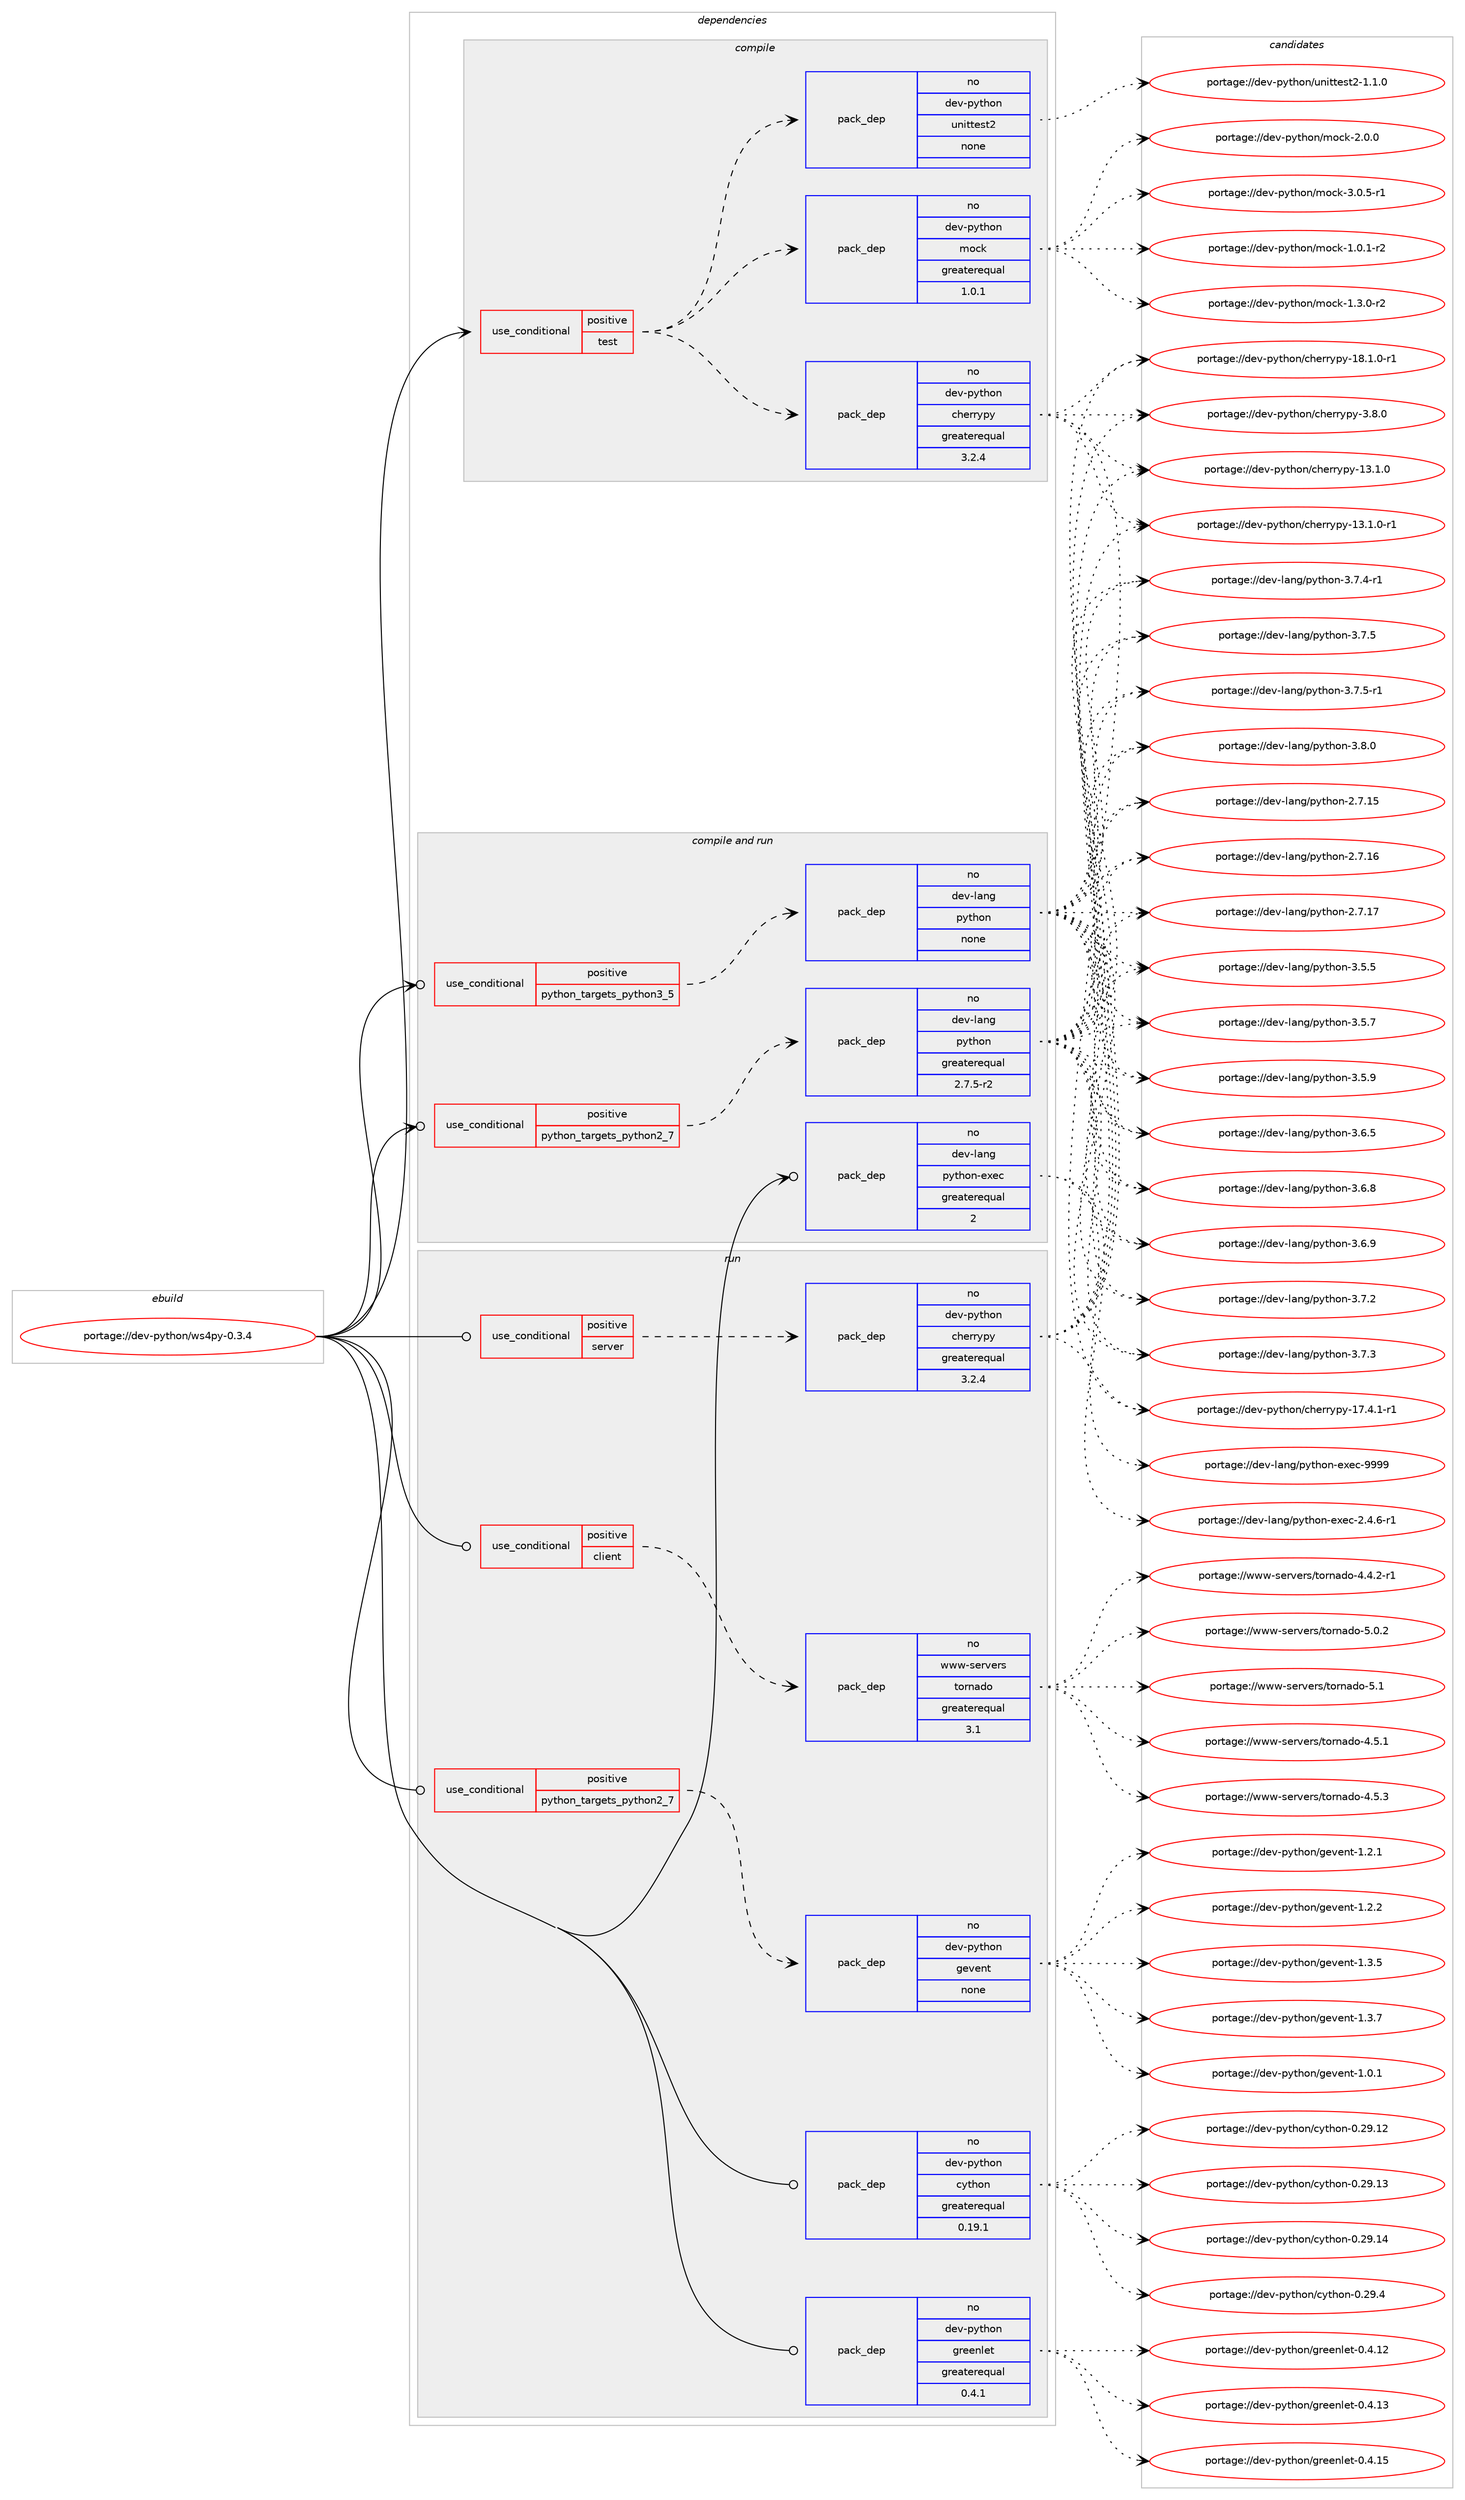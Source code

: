 digraph prolog {

# *************
# Graph options
# *************

newrank=true;
concentrate=true;
compound=true;
graph [rankdir=LR,fontname=Helvetica,fontsize=10,ranksep=1.5];#, ranksep=2.5, nodesep=0.2];
edge  [arrowhead=vee];
node  [fontname=Helvetica,fontsize=10];

# **********
# The ebuild
# **********

subgraph cluster_leftcol {
color=gray;
rank=same;
label=<<i>ebuild</i>>;
id [label="portage://dev-python/ws4py-0.3.4", color=red, width=4, href="../dev-python/ws4py-0.3.4.svg"];
}

# ****************
# The dependencies
# ****************

subgraph cluster_midcol {
color=gray;
label=<<i>dependencies</i>>;
subgraph cluster_compile {
fillcolor="#eeeeee";
style=filled;
label=<<i>compile</i>>;
subgraph cond40837 {
dependency179152 [label=<<TABLE BORDER="0" CELLBORDER="1" CELLSPACING="0" CELLPADDING="4"><TR><TD ROWSPAN="3" CELLPADDING="10">use_conditional</TD></TR><TR><TD>positive</TD></TR><TR><TD>test</TD></TR></TABLE>>, shape=none, color=red];
subgraph pack134904 {
dependency179153 [label=<<TABLE BORDER="0" CELLBORDER="1" CELLSPACING="0" CELLPADDING="4" WIDTH="220"><TR><TD ROWSPAN="6" CELLPADDING="30">pack_dep</TD></TR><TR><TD WIDTH="110">no</TD></TR><TR><TD>dev-python</TD></TR><TR><TD>cherrypy</TD></TR><TR><TD>greaterequal</TD></TR><TR><TD>3.2.4</TD></TR></TABLE>>, shape=none, color=blue];
}
dependency179152:e -> dependency179153:w [weight=20,style="dashed",arrowhead="vee"];
subgraph pack134905 {
dependency179154 [label=<<TABLE BORDER="0" CELLBORDER="1" CELLSPACING="0" CELLPADDING="4" WIDTH="220"><TR><TD ROWSPAN="6" CELLPADDING="30">pack_dep</TD></TR><TR><TD WIDTH="110">no</TD></TR><TR><TD>dev-python</TD></TR><TR><TD>unittest2</TD></TR><TR><TD>none</TD></TR><TR><TD></TD></TR></TABLE>>, shape=none, color=blue];
}
dependency179152:e -> dependency179154:w [weight=20,style="dashed",arrowhead="vee"];
subgraph pack134906 {
dependency179155 [label=<<TABLE BORDER="0" CELLBORDER="1" CELLSPACING="0" CELLPADDING="4" WIDTH="220"><TR><TD ROWSPAN="6" CELLPADDING="30">pack_dep</TD></TR><TR><TD WIDTH="110">no</TD></TR><TR><TD>dev-python</TD></TR><TR><TD>mock</TD></TR><TR><TD>greaterequal</TD></TR><TR><TD>1.0.1</TD></TR></TABLE>>, shape=none, color=blue];
}
dependency179152:e -> dependency179155:w [weight=20,style="dashed",arrowhead="vee"];
}
id:e -> dependency179152:w [weight=20,style="solid",arrowhead="vee"];
}
subgraph cluster_compileandrun {
fillcolor="#eeeeee";
style=filled;
label=<<i>compile and run</i>>;
subgraph cond40838 {
dependency179156 [label=<<TABLE BORDER="0" CELLBORDER="1" CELLSPACING="0" CELLPADDING="4"><TR><TD ROWSPAN="3" CELLPADDING="10">use_conditional</TD></TR><TR><TD>positive</TD></TR><TR><TD>python_targets_python2_7</TD></TR></TABLE>>, shape=none, color=red];
subgraph pack134907 {
dependency179157 [label=<<TABLE BORDER="0" CELLBORDER="1" CELLSPACING="0" CELLPADDING="4" WIDTH="220"><TR><TD ROWSPAN="6" CELLPADDING="30">pack_dep</TD></TR><TR><TD WIDTH="110">no</TD></TR><TR><TD>dev-lang</TD></TR><TR><TD>python</TD></TR><TR><TD>greaterequal</TD></TR><TR><TD>2.7.5-r2</TD></TR></TABLE>>, shape=none, color=blue];
}
dependency179156:e -> dependency179157:w [weight=20,style="dashed",arrowhead="vee"];
}
id:e -> dependency179156:w [weight=20,style="solid",arrowhead="odotvee"];
subgraph cond40839 {
dependency179158 [label=<<TABLE BORDER="0" CELLBORDER="1" CELLSPACING="0" CELLPADDING="4"><TR><TD ROWSPAN="3" CELLPADDING="10">use_conditional</TD></TR><TR><TD>positive</TD></TR><TR><TD>python_targets_python3_5</TD></TR></TABLE>>, shape=none, color=red];
subgraph pack134908 {
dependency179159 [label=<<TABLE BORDER="0" CELLBORDER="1" CELLSPACING="0" CELLPADDING="4" WIDTH="220"><TR><TD ROWSPAN="6" CELLPADDING="30">pack_dep</TD></TR><TR><TD WIDTH="110">no</TD></TR><TR><TD>dev-lang</TD></TR><TR><TD>python</TD></TR><TR><TD>none</TD></TR><TR><TD></TD></TR></TABLE>>, shape=none, color=blue];
}
dependency179158:e -> dependency179159:w [weight=20,style="dashed",arrowhead="vee"];
}
id:e -> dependency179158:w [weight=20,style="solid",arrowhead="odotvee"];
subgraph pack134909 {
dependency179160 [label=<<TABLE BORDER="0" CELLBORDER="1" CELLSPACING="0" CELLPADDING="4" WIDTH="220"><TR><TD ROWSPAN="6" CELLPADDING="30">pack_dep</TD></TR><TR><TD WIDTH="110">no</TD></TR><TR><TD>dev-lang</TD></TR><TR><TD>python-exec</TD></TR><TR><TD>greaterequal</TD></TR><TR><TD>2</TD></TR></TABLE>>, shape=none, color=blue];
}
id:e -> dependency179160:w [weight=20,style="solid",arrowhead="odotvee"];
}
subgraph cluster_run {
fillcolor="#eeeeee";
style=filled;
label=<<i>run</i>>;
subgraph cond40840 {
dependency179161 [label=<<TABLE BORDER="0" CELLBORDER="1" CELLSPACING="0" CELLPADDING="4"><TR><TD ROWSPAN="3" CELLPADDING="10">use_conditional</TD></TR><TR><TD>positive</TD></TR><TR><TD>client</TD></TR></TABLE>>, shape=none, color=red];
subgraph pack134910 {
dependency179162 [label=<<TABLE BORDER="0" CELLBORDER="1" CELLSPACING="0" CELLPADDING="4" WIDTH="220"><TR><TD ROWSPAN="6" CELLPADDING="30">pack_dep</TD></TR><TR><TD WIDTH="110">no</TD></TR><TR><TD>www-servers</TD></TR><TR><TD>tornado</TD></TR><TR><TD>greaterequal</TD></TR><TR><TD>3.1</TD></TR></TABLE>>, shape=none, color=blue];
}
dependency179161:e -> dependency179162:w [weight=20,style="dashed",arrowhead="vee"];
}
id:e -> dependency179161:w [weight=20,style="solid",arrowhead="odot"];
subgraph cond40841 {
dependency179163 [label=<<TABLE BORDER="0" CELLBORDER="1" CELLSPACING="0" CELLPADDING="4"><TR><TD ROWSPAN="3" CELLPADDING="10">use_conditional</TD></TR><TR><TD>positive</TD></TR><TR><TD>python_targets_python2_7</TD></TR></TABLE>>, shape=none, color=red];
subgraph pack134911 {
dependency179164 [label=<<TABLE BORDER="0" CELLBORDER="1" CELLSPACING="0" CELLPADDING="4" WIDTH="220"><TR><TD ROWSPAN="6" CELLPADDING="30">pack_dep</TD></TR><TR><TD WIDTH="110">no</TD></TR><TR><TD>dev-python</TD></TR><TR><TD>gevent</TD></TR><TR><TD>none</TD></TR><TR><TD></TD></TR></TABLE>>, shape=none, color=blue];
}
dependency179163:e -> dependency179164:w [weight=20,style="dashed",arrowhead="vee"];
}
id:e -> dependency179163:w [weight=20,style="solid",arrowhead="odot"];
subgraph cond40842 {
dependency179165 [label=<<TABLE BORDER="0" CELLBORDER="1" CELLSPACING="0" CELLPADDING="4"><TR><TD ROWSPAN="3" CELLPADDING="10">use_conditional</TD></TR><TR><TD>positive</TD></TR><TR><TD>server</TD></TR></TABLE>>, shape=none, color=red];
subgraph pack134912 {
dependency179166 [label=<<TABLE BORDER="0" CELLBORDER="1" CELLSPACING="0" CELLPADDING="4" WIDTH="220"><TR><TD ROWSPAN="6" CELLPADDING="30">pack_dep</TD></TR><TR><TD WIDTH="110">no</TD></TR><TR><TD>dev-python</TD></TR><TR><TD>cherrypy</TD></TR><TR><TD>greaterequal</TD></TR><TR><TD>3.2.4</TD></TR></TABLE>>, shape=none, color=blue];
}
dependency179165:e -> dependency179166:w [weight=20,style="dashed",arrowhead="vee"];
}
id:e -> dependency179165:w [weight=20,style="solid",arrowhead="odot"];
subgraph pack134913 {
dependency179167 [label=<<TABLE BORDER="0" CELLBORDER="1" CELLSPACING="0" CELLPADDING="4" WIDTH="220"><TR><TD ROWSPAN="6" CELLPADDING="30">pack_dep</TD></TR><TR><TD WIDTH="110">no</TD></TR><TR><TD>dev-python</TD></TR><TR><TD>cython</TD></TR><TR><TD>greaterequal</TD></TR><TR><TD>0.19.1</TD></TR></TABLE>>, shape=none, color=blue];
}
id:e -> dependency179167:w [weight=20,style="solid",arrowhead="odot"];
subgraph pack134914 {
dependency179168 [label=<<TABLE BORDER="0" CELLBORDER="1" CELLSPACING="0" CELLPADDING="4" WIDTH="220"><TR><TD ROWSPAN="6" CELLPADDING="30">pack_dep</TD></TR><TR><TD WIDTH="110">no</TD></TR><TR><TD>dev-python</TD></TR><TR><TD>greenlet</TD></TR><TR><TD>greaterequal</TD></TR><TR><TD>0.4.1</TD></TR></TABLE>>, shape=none, color=blue];
}
id:e -> dependency179168:w [weight=20,style="solid",arrowhead="odot"];
}
}

# **************
# The candidates
# **************

subgraph cluster_choices {
rank=same;
color=gray;
label=<<i>candidates</i>>;

subgraph choice134904 {
color=black;
nodesep=1;
choiceportage10010111845112121116104111110479910410111411412111212145495146494648 [label="portage://dev-python/cherrypy-13.1.0", color=red, width=4,href="../dev-python/cherrypy-13.1.0.svg"];
choiceportage100101118451121211161041111104799104101114114121112121454951464946484511449 [label="portage://dev-python/cherrypy-13.1.0-r1", color=red, width=4,href="../dev-python/cherrypy-13.1.0-r1.svg"];
choiceportage100101118451121211161041111104799104101114114121112121454955465246494511449 [label="portage://dev-python/cherrypy-17.4.1-r1", color=red, width=4,href="../dev-python/cherrypy-17.4.1-r1.svg"];
choiceportage100101118451121211161041111104799104101114114121112121454956464946484511449 [label="portage://dev-python/cherrypy-18.1.0-r1", color=red, width=4,href="../dev-python/cherrypy-18.1.0-r1.svg"];
choiceportage100101118451121211161041111104799104101114114121112121455146564648 [label="portage://dev-python/cherrypy-3.8.0", color=red, width=4,href="../dev-python/cherrypy-3.8.0.svg"];
dependency179153:e -> choiceportage10010111845112121116104111110479910410111411412111212145495146494648:w [style=dotted,weight="100"];
dependency179153:e -> choiceportage100101118451121211161041111104799104101114114121112121454951464946484511449:w [style=dotted,weight="100"];
dependency179153:e -> choiceportage100101118451121211161041111104799104101114114121112121454955465246494511449:w [style=dotted,weight="100"];
dependency179153:e -> choiceportage100101118451121211161041111104799104101114114121112121454956464946484511449:w [style=dotted,weight="100"];
dependency179153:e -> choiceportage100101118451121211161041111104799104101114114121112121455146564648:w [style=dotted,weight="100"];
}
subgraph choice134905 {
color=black;
nodesep=1;
choiceportage100101118451121211161041111104711711010511611610111511650454946494648 [label="portage://dev-python/unittest2-1.1.0", color=red, width=4,href="../dev-python/unittest2-1.1.0.svg"];
dependency179154:e -> choiceportage100101118451121211161041111104711711010511611610111511650454946494648:w [style=dotted,weight="100"];
}
subgraph choice134906 {
color=black;
nodesep=1;
choiceportage1001011184511212111610411111047109111991074549464846494511450 [label="portage://dev-python/mock-1.0.1-r2", color=red, width=4,href="../dev-python/mock-1.0.1-r2.svg"];
choiceportage1001011184511212111610411111047109111991074549465146484511450 [label="portage://dev-python/mock-1.3.0-r2", color=red, width=4,href="../dev-python/mock-1.3.0-r2.svg"];
choiceportage100101118451121211161041111104710911199107455046484648 [label="portage://dev-python/mock-2.0.0", color=red, width=4,href="../dev-python/mock-2.0.0.svg"];
choiceportage1001011184511212111610411111047109111991074551464846534511449 [label="portage://dev-python/mock-3.0.5-r1", color=red, width=4,href="../dev-python/mock-3.0.5-r1.svg"];
dependency179155:e -> choiceportage1001011184511212111610411111047109111991074549464846494511450:w [style=dotted,weight="100"];
dependency179155:e -> choiceportage1001011184511212111610411111047109111991074549465146484511450:w [style=dotted,weight="100"];
dependency179155:e -> choiceportage100101118451121211161041111104710911199107455046484648:w [style=dotted,weight="100"];
dependency179155:e -> choiceportage1001011184511212111610411111047109111991074551464846534511449:w [style=dotted,weight="100"];
}
subgraph choice134907 {
color=black;
nodesep=1;
choiceportage10010111845108971101034711212111610411111045504655464953 [label="portage://dev-lang/python-2.7.15", color=red, width=4,href="../dev-lang/python-2.7.15.svg"];
choiceportage10010111845108971101034711212111610411111045504655464954 [label="portage://dev-lang/python-2.7.16", color=red, width=4,href="../dev-lang/python-2.7.16.svg"];
choiceportage10010111845108971101034711212111610411111045504655464955 [label="portage://dev-lang/python-2.7.17", color=red, width=4,href="../dev-lang/python-2.7.17.svg"];
choiceportage100101118451089711010347112121116104111110455146534653 [label="portage://dev-lang/python-3.5.5", color=red, width=4,href="../dev-lang/python-3.5.5.svg"];
choiceportage100101118451089711010347112121116104111110455146534655 [label="portage://dev-lang/python-3.5.7", color=red, width=4,href="../dev-lang/python-3.5.7.svg"];
choiceportage100101118451089711010347112121116104111110455146534657 [label="portage://dev-lang/python-3.5.9", color=red, width=4,href="../dev-lang/python-3.5.9.svg"];
choiceportage100101118451089711010347112121116104111110455146544653 [label="portage://dev-lang/python-3.6.5", color=red, width=4,href="../dev-lang/python-3.6.5.svg"];
choiceportage100101118451089711010347112121116104111110455146544656 [label="portage://dev-lang/python-3.6.8", color=red, width=4,href="../dev-lang/python-3.6.8.svg"];
choiceportage100101118451089711010347112121116104111110455146544657 [label="portage://dev-lang/python-3.6.9", color=red, width=4,href="../dev-lang/python-3.6.9.svg"];
choiceportage100101118451089711010347112121116104111110455146554650 [label="portage://dev-lang/python-3.7.2", color=red, width=4,href="../dev-lang/python-3.7.2.svg"];
choiceportage100101118451089711010347112121116104111110455146554651 [label="portage://dev-lang/python-3.7.3", color=red, width=4,href="../dev-lang/python-3.7.3.svg"];
choiceportage1001011184510897110103471121211161041111104551465546524511449 [label="portage://dev-lang/python-3.7.4-r1", color=red, width=4,href="../dev-lang/python-3.7.4-r1.svg"];
choiceportage100101118451089711010347112121116104111110455146554653 [label="portage://dev-lang/python-3.7.5", color=red, width=4,href="../dev-lang/python-3.7.5.svg"];
choiceportage1001011184510897110103471121211161041111104551465546534511449 [label="portage://dev-lang/python-3.7.5-r1", color=red, width=4,href="../dev-lang/python-3.7.5-r1.svg"];
choiceportage100101118451089711010347112121116104111110455146564648 [label="portage://dev-lang/python-3.8.0", color=red, width=4,href="../dev-lang/python-3.8.0.svg"];
dependency179157:e -> choiceportage10010111845108971101034711212111610411111045504655464953:w [style=dotted,weight="100"];
dependency179157:e -> choiceportage10010111845108971101034711212111610411111045504655464954:w [style=dotted,weight="100"];
dependency179157:e -> choiceportage10010111845108971101034711212111610411111045504655464955:w [style=dotted,weight="100"];
dependency179157:e -> choiceportage100101118451089711010347112121116104111110455146534653:w [style=dotted,weight="100"];
dependency179157:e -> choiceportage100101118451089711010347112121116104111110455146534655:w [style=dotted,weight="100"];
dependency179157:e -> choiceportage100101118451089711010347112121116104111110455146534657:w [style=dotted,weight="100"];
dependency179157:e -> choiceportage100101118451089711010347112121116104111110455146544653:w [style=dotted,weight="100"];
dependency179157:e -> choiceportage100101118451089711010347112121116104111110455146544656:w [style=dotted,weight="100"];
dependency179157:e -> choiceportage100101118451089711010347112121116104111110455146544657:w [style=dotted,weight="100"];
dependency179157:e -> choiceportage100101118451089711010347112121116104111110455146554650:w [style=dotted,weight="100"];
dependency179157:e -> choiceportage100101118451089711010347112121116104111110455146554651:w [style=dotted,weight="100"];
dependency179157:e -> choiceportage1001011184510897110103471121211161041111104551465546524511449:w [style=dotted,weight="100"];
dependency179157:e -> choiceportage100101118451089711010347112121116104111110455146554653:w [style=dotted,weight="100"];
dependency179157:e -> choiceportage1001011184510897110103471121211161041111104551465546534511449:w [style=dotted,weight="100"];
dependency179157:e -> choiceportage100101118451089711010347112121116104111110455146564648:w [style=dotted,weight="100"];
}
subgraph choice134908 {
color=black;
nodesep=1;
choiceportage10010111845108971101034711212111610411111045504655464953 [label="portage://dev-lang/python-2.7.15", color=red, width=4,href="../dev-lang/python-2.7.15.svg"];
choiceportage10010111845108971101034711212111610411111045504655464954 [label="portage://dev-lang/python-2.7.16", color=red, width=4,href="../dev-lang/python-2.7.16.svg"];
choiceportage10010111845108971101034711212111610411111045504655464955 [label="portage://dev-lang/python-2.7.17", color=red, width=4,href="../dev-lang/python-2.7.17.svg"];
choiceportage100101118451089711010347112121116104111110455146534653 [label="portage://dev-lang/python-3.5.5", color=red, width=4,href="../dev-lang/python-3.5.5.svg"];
choiceportage100101118451089711010347112121116104111110455146534655 [label="portage://dev-lang/python-3.5.7", color=red, width=4,href="../dev-lang/python-3.5.7.svg"];
choiceportage100101118451089711010347112121116104111110455146534657 [label="portage://dev-lang/python-3.5.9", color=red, width=4,href="../dev-lang/python-3.5.9.svg"];
choiceportage100101118451089711010347112121116104111110455146544653 [label="portage://dev-lang/python-3.6.5", color=red, width=4,href="../dev-lang/python-3.6.5.svg"];
choiceportage100101118451089711010347112121116104111110455146544656 [label="portage://dev-lang/python-3.6.8", color=red, width=4,href="../dev-lang/python-3.6.8.svg"];
choiceportage100101118451089711010347112121116104111110455146544657 [label="portage://dev-lang/python-3.6.9", color=red, width=4,href="../dev-lang/python-3.6.9.svg"];
choiceportage100101118451089711010347112121116104111110455146554650 [label="portage://dev-lang/python-3.7.2", color=red, width=4,href="../dev-lang/python-3.7.2.svg"];
choiceportage100101118451089711010347112121116104111110455146554651 [label="portage://dev-lang/python-3.7.3", color=red, width=4,href="../dev-lang/python-3.7.3.svg"];
choiceportage1001011184510897110103471121211161041111104551465546524511449 [label="portage://dev-lang/python-3.7.4-r1", color=red, width=4,href="../dev-lang/python-3.7.4-r1.svg"];
choiceportage100101118451089711010347112121116104111110455146554653 [label="portage://dev-lang/python-3.7.5", color=red, width=4,href="../dev-lang/python-3.7.5.svg"];
choiceportage1001011184510897110103471121211161041111104551465546534511449 [label="portage://dev-lang/python-3.7.5-r1", color=red, width=4,href="../dev-lang/python-3.7.5-r1.svg"];
choiceportage100101118451089711010347112121116104111110455146564648 [label="portage://dev-lang/python-3.8.0", color=red, width=4,href="../dev-lang/python-3.8.0.svg"];
dependency179159:e -> choiceportage10010111845108971101034711212111610411111045504655464953:w [style=dotted,weight="100"];
dependency179159:e -> choiceportage10010111845108971101034711212111610411111045504655464954:w [style=dotted,weight="100"];
dependency179159:e -> choiceportage10010111845108971101034711212111610411111045504655464955:w [style=dotted,weight="100"];
dependency179159:e -> choiceportage100101118451089711010347112121116104111110455146534653:w [style=dotted,weight="100"];
dependency179159:e -> choiceportage100101118451089711010347112121116104111110455146534655:w [style=dotted,weight="100"];
dependency179159:e -> choiceportage100101118451089711010347112121116104111110455146534657:w [style=dotted,weight="100"];
dependency179159:e -> choiceportage100101118451089711010347112121116104111110455146544653:w [style=dotted,weight="100"];
dependency179159:e -> choiceportage100101118451089711010347112121116104111110455146544656:w [style=dotted,weight="100"];
dependency179159:e -> choiceportage100101118451089711010347112121116104111110455146544657:w [style=dotted,weight="100"];
dependency179159:e -> choiceportage100101118451089711010347112121116104111110455146554650:w [style=dotted,weight="100"];
dependency179159:e -> choiceportage100101118451089711010347112121116104111110455146554651:w [style=dotted,weight="100"];
dependency179159:e -> choiceportage1001011184510897110103471121211161041111104551465546524511449:w [style=dotted,weight="100"];
dependency179159:e -> choiceportage100101118451089711010347112121116104111110455146554653:w [style=dotted,weight="100"];
dependency179159:e -> choiceportage1001011184510897110103471121211161041111104551465546534511449:w [style=dotted,weight="100"];
dependency179159:e -> choiceportage100101118451089711010347112121116104111110455146564648:w [style=dotted,weight="100"];
}
subgraph choice134909 {
color=black;
nodesep=1;
choiceportage10010111845108971101034711212111610411111045101120101994550465246544511449 [label="portage://dev-lang/python-exec-2.4.6-r1", color=red, width=4,href="../dev-lang/python-exec-2.4.6-r1.svg"];
choiceportage10010111845108971101034711212111610411111045101120101994557575757 [label="portage://dev-lang/python-exec-9999", color=red, width=4,href="../dev-lang/python-exec-9999.svg"];
dependency179160:e -> choiceportage10010111845108971101034711212111610411111045101120101994550465246544511449:w [style=dotted,weight="100"];
dependency179160:e -> choiceportage10010111845108971101034711212111610411111045101120101994557575757:w [style=dotted,weight="100"];
}
subgraph choice134910 {
color=black;
nodesep=1;
choiceportage1191191194511510111411810111411547116111114110971001114552465246504511449 [label="portage://www-servers/tornado-4.4.2-r1", color=red, width=4,href="../www-servers/tornado-4.4.2-r1.svg"];
choiceportage119119119451151011141181011141154711611111411097100111455246534649 [label="portage://www-servers/tornado-4.5.1", color=red, width=4,href="../www-servers/tornado-4.5.1.svg"];
choiceportage119119119451151011141181011141154711611111411097100111455246534651 [label="portage://www-servers/tornado-4.5.3", color=red, width=4,href="../www-servers/tornado-4.5.3.svg"];
choiceportage119119119451151011141181011141154711611111411097100111455346484650 [label="portage://www-servers/tornado-5.0.2", color=red, width=4,href="../www-servers/tornado-5.0.2.svg"];
choiceportage11911911945115101114118101114115471161111141109710011145534649 [label="portage://www-servers/tornado-5.1", color=red, width=4,href="../www-servers/tornado-5.1.svg"];
dependency179162:e -> choiceportage1191191194511510111411810111411547116111114110971001114552465246504511449:w [style=dotted,weight="100"];
dependency179162:e -> choiceportage119119119451151011141181011141154711611111411097100111455246534649:w [style=dotted,weight="100"];
dependency179162:e -> choiceportage119119119451151011141181011141154711611111411097100111455246534651:w [style=dotted,weight="100"];
dependency179162:e -> choiceportage119119119451151011141181011141154711611111411097100111455346484650:w [style=dotted,weight="100"];
dependency179162:e -> choiceportage11911911945115101114118101114115471161111141109710011145534649:w [style=dotted,weight="100"];
}
subgraph choice134911 {
color=black;
nodesep=1;
choiceportage1001011184511212111610411111047103101118101110116454946484649 [label="portage://dev-python/gevent-1.0.1", color=red, width=4,href="../dev-python/gevent-1.0.1.svg"];
choiceportage1001011184511212111610411111047103101118101110116454946504649 [label="portage://dev-python/gevent-1.2.1", color=red, width=4,href="../dev-python/gevent-1.2.1.svg"];
choiceportage1001011184511212111610411111047103101118101110116454946504650 [label="portage://dev-python/gevent-1.2.2", color=red, width=4,href="../dev-python/gevent-1.2.2.svg"];
choiceportage1001011184511212111610411111047103101118101110116454946514653 [label="portage://dev-python/gevent-1.3.5", color=red, width=4,href="../dev-python/gevent-1.3.5.svg"];
choiceportage1001011184511212111610411111047103101118101110116454946514655 [label="portage://dev-python/gevent-1.3.7", color=red, width=4,href="../dev-python/gevent-1.3.7.svg"];
dependency179164:e -> choiceportage1001011184511212111610411111047103101118101110116454946484649:w [style=dotted,weight="100"];
dependency179164:e -> choiceportage1001011184511212111610411111047103101118101110116454946504649:w [style=dotted,weight="100"];
dependency179164:e -> choiceportage1001011184511212111610411111047103101118101110116454946504650:w [style=dotted,weight="100"];
dependency179164:e -> choiceportage1001011184511212111610411111047103101118101110116454946514653:w [style=dotted,weight="100"];
dependency179164:e -> choiceportage1001011184511212111610411111047103101118101110116454946514655:w [style=dotted,weight="100"];
}
subgraph choice134912 {
color=black;
nodesep=1;
choiceportage10010111845112121116104111110479910410111411412111212145495146494648 [label="portage://dev-python/cherrypy-13.1.0", color=red, width=4,href="../dev-python/cherrypy-13.1.0.svg"];
choiceportage100101118451121211161041111104799104101114114121112121454951464946484511449 [label="portage://dev-python/cherrypy-13.1.0-r1", color=red, width=4,href="../dev-python/cherrypy-13.1.0-r1.svg"];
choiceportage100101118451121211161041111104799104101114114121112121454955465246494511449 [label="portage://dev-python/cherrypy-17.4.1-r1", color=red, width=4,href="../dev-python/cherrypy-17.4.1-r1.svg"];
choiceportage100101118451121211161041111104799104101114114121112121454956464946484511449 [label="portage://dev-python/cherrypy-18.1.0-r1", color=red, width=4,href="../dev-python/cherrypy-18.1.0-r1.svg"];
choiceportage100101118451121211161041111104799104101114114121112121455146564648 [label="portage://dev-python/cherrypy-3.8.0", color=red, width=4,href="../dev-python/cherrypy-3.8.0.svg"];
dependency179166:e -> choiceportage10010111845112121116104111110479910410111411412111212145495146494648:w [style=dotted,weight="100"];
dependency179166:e -> choiceportage100101118451121211161041111104799104101114114121112121454951464946484511449:w [style=dotted,weight="100"];
dependency179166:e -> choiceportage100101118451121211161041111104799104101114114121112121454955465246494511449:w [style=dotted,weight="100"];
dependency179166:e -> choiceportage100101118451121211161041111104799104101114114121112121454956464946484511449:w [style=dotted,weight="100"];
dependency179166:e -> choiceportage100101118451121211161041111104799104101114114121112121455146564648:w [style=dotted,weight="100"];
}
subgraph choice134913 {
color=black;
nodesep=1;
choiceportage1001011184511212111610411111047991211161041111104548465057464950 [label="portage://dev-python/cython-0.29.12", color=red, width=4,href="../dev-python/cython-0.29.12.svg"];
choiceportage1001011184511212111610411111047991211161041111104548465057464951 [label="portage://dev-python/cython-0.29.13", color=red, width=4,href="../dev-python/cython-0.29.13.svg"];
choiceportage1001011184511212111610411111047991211161041111104548465057464952 [label="portage://dev-python/cython-0.29.14", color=red, width=4,href="../dev-python/cython-0.29.14.svg"];
choiceportage10010111845112121116104111110479912111610411111045484650574652 [label="portage://dev-python/cython-0.29.4", color=red, width=4,href="../dev-python/cython-0.29.4.svg"];
dependency179167:e -> choiceportage1001011184511212111610411111047991211161041111104548465057464950:w [style=dotted,weight="100"];
dependency179167:e -> choiceportage1001011184511212111610411111047991211161041111104548465057464951:w [style=dotted,weight="100"];
dependency179167:e -> choiceportage1001011184511212111610411111047991211161041111104548465057464952:w [style=dotted,weight="100"];
dependency179167:e -> choiceportage10010111845112121116104111110479912111610411111045484650574652:w [style=dotted,weight="100"];
}
subgraph choice134914 {
color=black;
nodesep=1;
choiceportage100101118451121211161041111104710311410110111010810111645484652464950 [label="portage://dev-python/greenlet-0.4.12", color=red, width=4,href="../dev-python/greenlet-0.4.12.svg"];
choiceportage100101118451121211161041111104710311410110111010810111645484652464951 [label="portage://dev-python/greenlet-0.4.13", color=red, width=4,href="../dev-python/greenlet-0.4.13.svg"];
choiceportage100101118451121211161041111104710311410110111010810111645484652464953 [label="portage://dev-python/greenlet-0.4.15", color=red, width=4,href="../dev-python/greenlet-0.4.15.svg"];
dependency179168:e -> choiceportage100101118451121211161041111104710311410110111010810111645484652464950:w [style=dotted,weight="100"];
dependency179168:e -> choiceportage100101118451121211161041111104710311410110111010810111645484652464951:w [style=dotted,weight="100"];
dependency179168:e -> choiceportage100101118451121211161041111104710311410110111010810111645484652464953:w [style=dotted,weight="100"];
}
}

}
